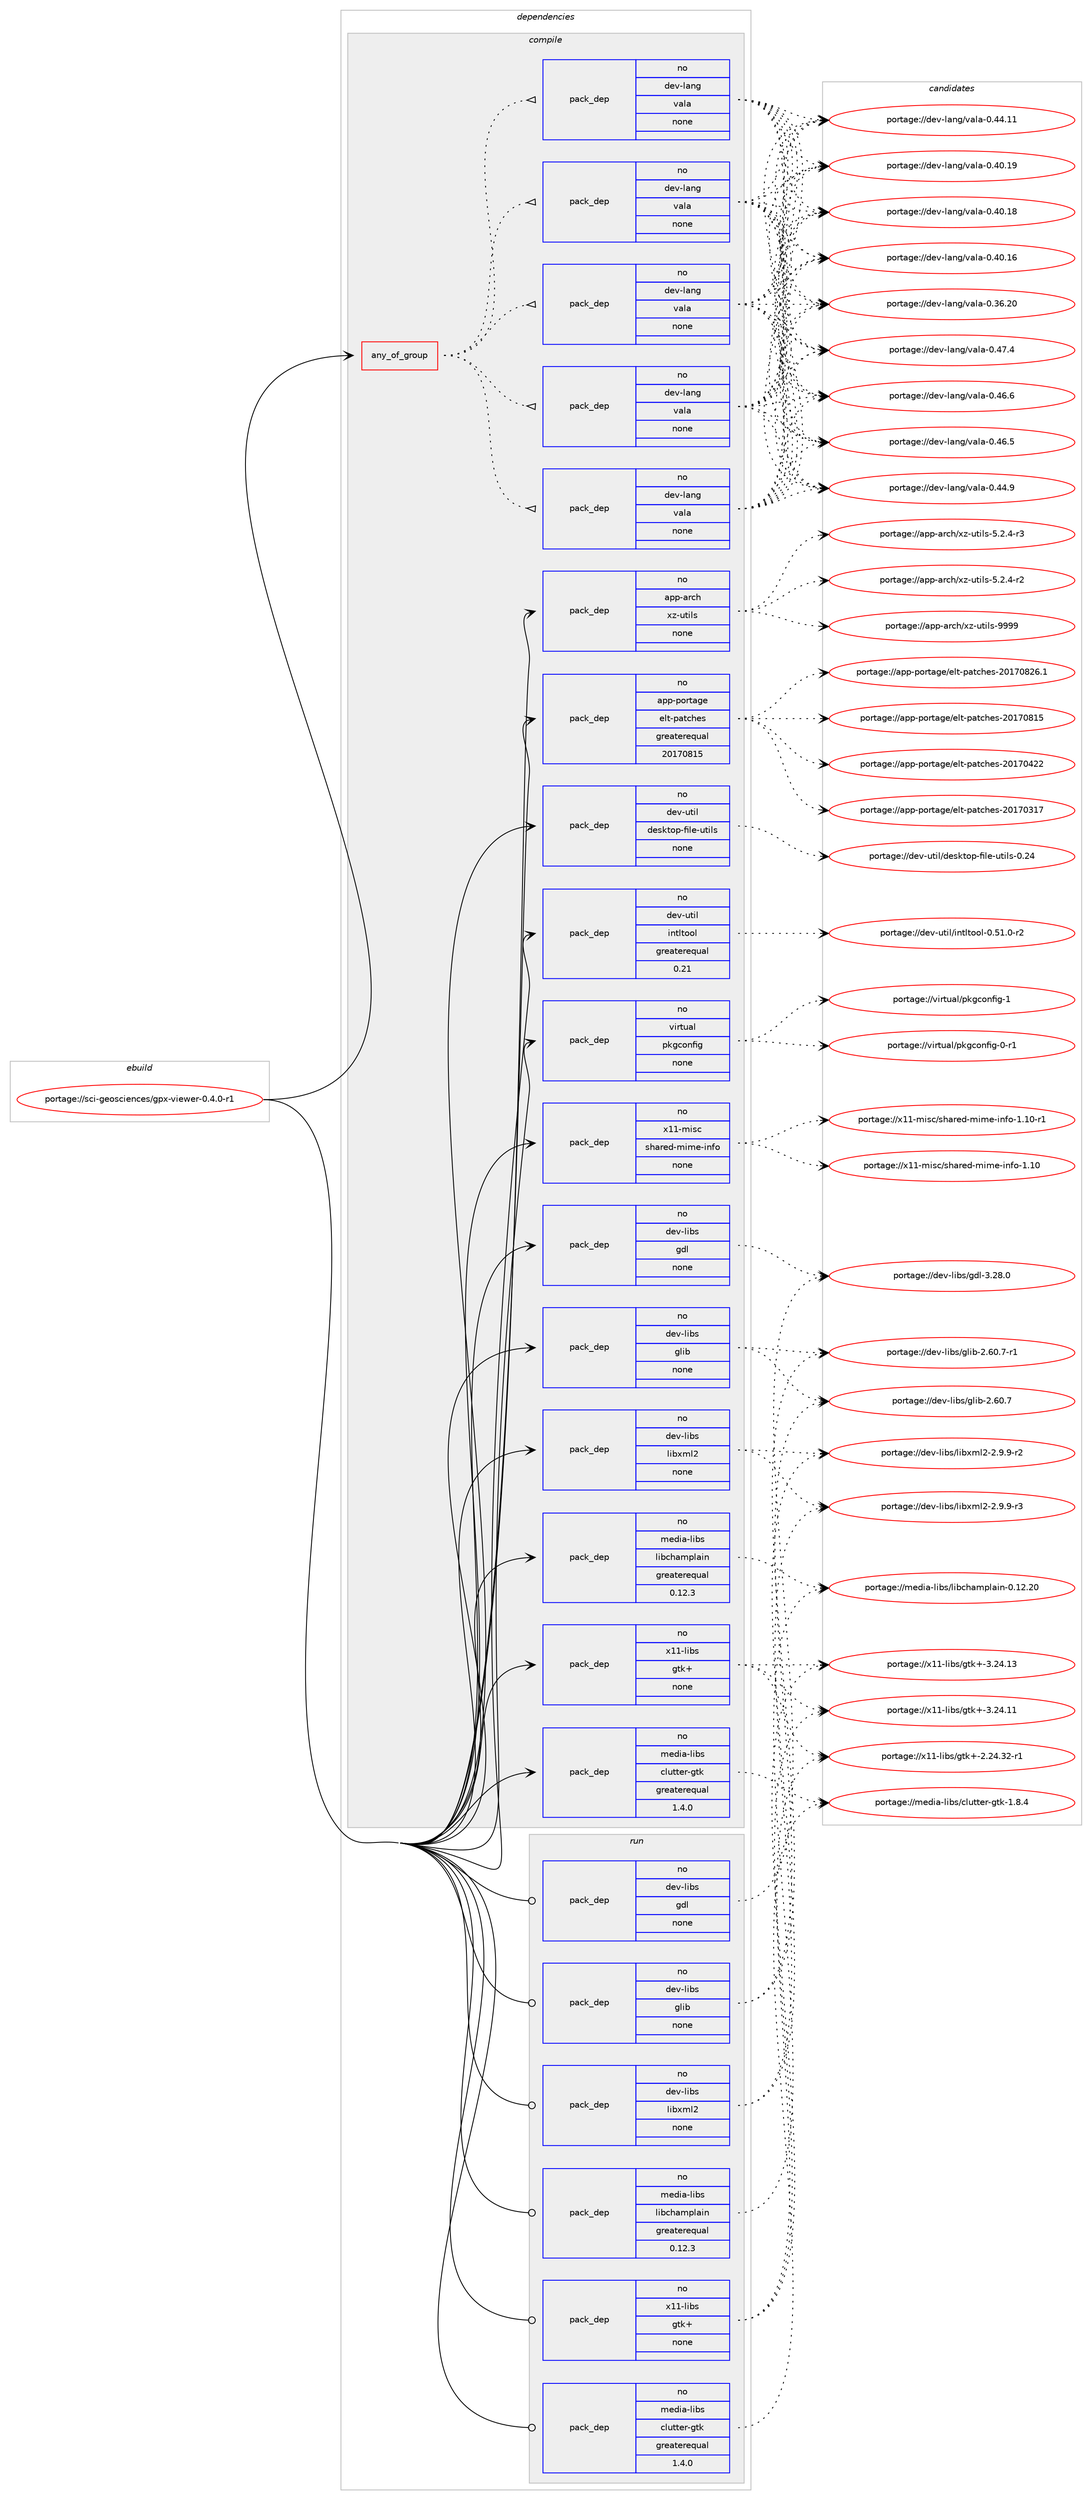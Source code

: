 digraph prolog {

# *************
# Graph options
# *************

newrank=true;
concentrate=true;
compound=true;
graph [rankdir=LR,fontname=Helvetica,fontsize=10,ranksep=1.5];#, ranksep=2.5, nodesep=0.2];
edge  [arrowhead=vee];
node  [fontname=Helvetica,fontsize=10];

# **********
# The ebuild
# **********

subgraph cluster_leftcol {
color=gray;
rank=same;
label=<<i>ebuild</i>>;
id [label="portage://sci-geosciences/gpx-viewer-0.4.0-r1", color=red, width=4, href="../sci-geosciences/gpx-viewer-0.4.0-r1.svg"];
}

# ****************
# The dependencies
# ****************

subgraph cluster_midcol {
color=gray;
label=<<i>dependencies</i>>;
subgraph cluster_compile {
fillcolor="#eeeeee";
style=filled;
label=<<i>compile</i>>;
subgraph any1513 {
dependency95522 [label=<<TABLE BORDER="0" CELLBORDER="1" CELLSPACING="0" CELLPADDING="4"><TR><TD CELLPADDING="10">any_of_group</TD></TR></TABLE>>, shape=none, color=red];subgraph pack74474 {
dependency95523 [label=<<TABLE BORDER="0" CELLBORDER="1" CELLSPACING="0" CELLPADDING="4" WIDTH="220"><TR><TD ROWSPAN="6" CELLPADDING="30">pack_dep</TD></TR><TR><TD WIDTH="110">no</TD></TR><TR><TD>dev-lang</TD></TR><TR><TD>vala</TD></TR><TR><TD>none</TD></TR><TR><TD></TD></TR></TABLE>>, shape=none, color=blue];
}
dependency95522:e -> dependency95523:w [weight=20,style="dotted",arrowhead="oinv"];
subgraph pack74475 {
dependency95524 [label=<<TABLE BORDER="0" CELLBORDER="1" CELLSPACING="0" CELLPADDING="4" WIDTH="220"><TR><TD ROWSPAN="6" CELLPADDING="30">pack_dep</TD></TR><TR><TD WIDTH="110">no</TD></TR><TR><TD>dev-lang</TD></TR><TR><TD>vala</TD></TR><TR><TD>none</TD></TR><TR><TD></TD></TR></TABLE>>, shape=none, color=blue];
}
dependency95522:e -> dependency95524:w [weight=20,style="dotted",arrowhead="oinv"];
subgraph pack74476 {
dependency95525 [label=<<TABLE BORDER="0" CELLBORDER="1" CELLSPACING="0" CELLPADDING="4" WIDTH="220"><TR><TD ROWSPAN="6" CELLPADDING="30">pack_dep</TD></TR><TR><TD WIDTH="110">no</TD></TR><TR><TD>dev-lang</TD></TR><TR><TD>vala</TD></TR><TR><TD>none</TD></TR><TR><TD></TD></TR></TABLE>>, shape=none, color=blue];
}
dependency95522:e -> dependency95525:w [weight=20,style="dotted",arrowhead="oinv"];
subgraph pack74477 {
dependency95526 [label=<<TABLE BORDER="0" CELLBORDER="1" CELLSPACING="0" CELLPADDING="4" WIDTH="220"><TR><TD ROWSPAN="6" CELLPADDING="30">pack_dep</TD></TR><TR><TD WIDTH="110">no</TD></TR><TR><TD>dev-lang</TD></TR><TR><TD>vala</TD></TR><TR><TD>none</TD></TR><TR><TD></TD></TR></TABLE>>, shape=none, color=blue];
}
dependency95522:e -> dependency95526:w [weight=20,style="dotted",arrowhead="oinv"];
subgraph pack74478 {
dependency95527 [label=<<TABLE BORDER="0" CELLBORDER="1" CELLSPACING="0" CELLPADDING="4" WIDTH="220"><TR><TD ROWSPAN="6" CELLPADDING="30">pack_dep</TD></TR><TR><TD WIDTH="110">no</TD></TR><TR><TD>dev-lang</TD></TR><TR><TD>vala</TD></TR><TR><TD>none</TD></TR><TR><TD></TD></TR></TABLE>>, shape=none, color=blue];
}
dependency95522:e -> dependency95527:w [weight=20,style="dotted",arrowhead="oinv"];
}
id:e -> dependency95522:w [weight=20,style="solid",arrowhead="vee"];
subgraph pack74479 {
dependency95528 [label=<<TABLE BORDER="0" CELLBORDER="1" CELLSPACING="0" CELLPADDING="4" WIDTH="220"><TR><TD ROWSPAN="6" CELLPADDING="30">pack_dep</TD></TR><TR><TD WIDTH="110">no</TD></TR><TR><TD>app-arch</TD></TR><TR><TD>xz-utils</TD></TR><TR><TD>none</TD></TR><TR><TD></TD></TR></TABLE>>, shape=none, color=blue];
}
id:e -> dependency95528:w [weight=20,style="solid",arrowhead="vee"];
subgraph pack74480 {
dependency95529 [label=<<TABLE BORDER="0" CELLBORDER="1" CELLSPACING="0" CELLPADDING="4" WIDTH="220"><TR><TD ROWSPAN="6" CELLPADDING="30">pack_dep</TD></TR><TR><TD WIDTH="110">no</TD></TR><TR><TD>app-portage</TD></TR><TR><TD>elt-patches</TD></TR><TR><TD>greaterequal</TD></TR><TR><TD>20170815</TD></TR></TABLE>>, shape=none, color=blue];
}
id:e -> dependency95529:w [weight=20,style="solid",arrowhead="vee"];
subgraph pack74481 {
dependency95530 [label=<<TABLE BORDER="0" CELLBORDER="1" CELLSPACING="0" CELLPADDING="4" WIDTH="220"><TR><TD ROWSPAN="6" CELLPADDING="30">pack_dep</TD></TR><TR><TD WIDTH="110">no</TD></TR><TR><TD>dev-libs</TD></TR><TR><TD>gdl</TD></TR><TR><TD>none</TD></TR><TR><TD></TD></TR></TABLE>>, shape=none, color=blue];
}
id:e -> dependency95530:w [weight=20,style="solid",arrowhead="vee"];
subgraph pack74482 {
dependency95531 [label=<<TABLE BORDER="0" CELLBORDER="1" CELLSPACING="0" CELLPADDING="4" WIDTH="220"><TR><TD ROWSPAN="6" CELLPADDING="30">pack_dep</TD></TR><TR><TD WIDTH="110">no</TD></TR><TR><TD>dev-libs</TD></TR><TR><TD>glib</TD></TR><TR><TD>none</TD></TR><TR><TD></TD></TR></TABLE>>, shape=none, color=blue];
}
id:e -> dependency95531:w [weight=20,style="solid",arrowhead="vee"];
subgraph pack74483 {
dependency95532 [label=<<TABLE BORDER="0" CELLBORDER="1" CELLSPACING="0" CELLPADDING="4" WIDTH="220"><TR><TD ROWSPAN="6" CELLPADDING="30">pack_dep</TD></TR><TR><TD WIDTH="110">no</TD></TR><TR><TD>dev-libs</TD></TR><TR><TD>libxml2</TD></TR><TR><TD>none</TD></TR><TR><TD></TD></TR></TABLE>>, shape=none, color=blue];
}
id:e -> dependency95532:w [weight=20,style="solid",arrowhead="vee"];
subgraph pack74484 {
dependency95533 [label=<<TABLE BORDER="0" CELLBORDER="1" CELLSPACING="0" CELLPADDING="4" WIDTH="220"><TR><TD ROWSPAN="6" CELLPADDING="30">pack_dep</TD></TR><TR><TD WIDTH="110">no</TD></TR><TR><TD>dev-util</TD></TR><TR><TD>desktop-file-utils</TD></TR><TR><TD>none</TD></TR><TR><TD></TD></TR></TABLE>>, shape=none, color=blue];
}
id:e -> dependency95533:w [weight=20,style="solid",arrowhead="vee"];
subgraph pack74485 {
dependency95534 [label=<<TABLE BORDER="0" CELLBORDER="1" CELLSPACING="0" CELLPADDING="4" WIDTH="220"><TR><TD ROWSPAN="6" CELLPADDING="30">pack_dep</TD></TR><TR><TD WIDTH="110">no</TD></TR><TR><TD>dev-util</TD></TR><TR><TD>intltool</TD></TR><TR><TD>greaterequal</TD></TR><TR><TD>0.21</TD></TR></TABLE>>, shape=none, color=blue];
}
id:e -> dependency95534:w [weight=20,style="solid",arrowhead="vee"];
subgraph pack74486 {
dependency95535 [label=<<TABLE BORDER="0" CELLBORDER="1" CELLSPACING="0" CELLPADDING="4" WIDTH="220"><TR><TD ROWSPAN="6" CELLPADDING="30">pack_dep</TD></TR><TR><TD WIDTH="110">no</TD></TR><TR><TD>media-libs</TD></TR><TR><TD>clutter-gtk</TD></TR><TR><TD>greaterequal</TD></TR><TR><TD>1.4.0</TD></TR></TABLE>>, shape=none, color=blue];
}
id:e -> dependency95535:w [weight=20,style="solid",arrowhead="vee"];
subgraph pack74487 {
dependency95536 [label=<<TABLE BORDER="0" CELLBORDER="1" CELLSPACING="0" CELLPADDING="4" WIDTH="220"><TR><TD ROWSPAN="6" CELLPADDING="30">pack_dep</TD></TR><TR><TD WIDTH="110">no</TD></TR><TR><TD>media-libs</TD></TR><TR><TD>libchamplain</TD></TR><TR><TD>greaterequal</TD></TR><TR><TD>0.12.3</TD></TR></TABLE>>, shape=none, color=blue];
}
id:e -> dependency95536:w [weight=20,style="solid",arrowhead="vee"];
subgraph pack74488 {
dependency95537 [label=<<TABLE BORDER="0" CELLBORDER="1" CELLSPACING="0" CELLPADDING="4" WIDTH="220"><TR><TD ROWSPAN="6" CELLPADDING="30">pack_dep</TD></TR><TR><TD WIDTH="110">no</TD></TR><TR><TD>virtual</TD></TR><TR><TD>pkgconfig</TD></TR><TR><TD>none</TD></TR><TR><TD></TD></TR></TABLE>>, shape=none, color=blue];
}
id:e -> dependency95537:w [weight=20,style="solid",arrowhead="vee"];
subgraph pack74489 {
dependency95538 [label=<<TABLE BORDER="0" CELLBORDER="1" CELLSPACING="0" CELLPADDING="4" WIDTH="220"><TR><TD ROWSPAN="6" CELLPADDING="30">pack_dep</TD></TR><TR><TD WIDTH="110">no</TD></TR><TR><TD>x11-libs</TD></TR><TR><TD>gtk+</TD></TR><TR><TD>none</TD></TR><TR><TD></TD></TR></TABLE>>, shape=none, color=blue];
}
id:e -> dependency95538:w [weight=20,style="solid",arrowhead="vee"];
subgraph pack74490 {
dependency95539 [label=<<TABLE BORDER="0" CELLBORDER="1" CELLSPACING="0" CELLPADDING="4" WIDTH="220"><TR><TD ROWSPAN="6" CELLPADDING="30">pack_dep</TD></TR><TR><TD WIDTH="110">no</TD></TR><TR><TD>x11-misc</TD></TR><TR><TD>shared-mime-info</TD></TR><TR><TD>none</TD></TR><TR><TD></TD></TR></TABLE>>, shape=none, color=blue];
}
id:e -> dependency95539:w [weight=20,style="solid",arrowhead="vee"];
}
subgraph cluster_compileandrun {
fillcolor="#eeeeee";
style=filled;
label=<<i>compile and run</i>>;
}
subgraph cluster_run {
fillcolor="#eeeeee";
style=filled;
label=<<i>run</i>>;
subgraph pack74491 {
dependency95540 [label=<<TABLE BORDER="0" CELLBORDER="1" CELLSPACING="0" CELLPADDING="4" WIDTH="220"><TR><TD ROWSPAN="6" CELLPADDING="30">pack_dep</TD></TR><TR><TD WIDTH="110">no</TD></TR><TR><TD>dev-libs</TD></TR><TR><TD>gdl</TD></TR><TR><TD>none</TD></TR><TR><TD></TD></TR></TABLE>>, shape=none, color=blue];
}
id:e -> dependency95540:w [weight=20,style="solid",arrowhead="odot"];
subgraph pack74492 {
dependency95541 [label=<<TABLE BORDER="0" CELLBORDER="1" CELLSPACING="0" CELLPADDING="4" WIDTH="220"><TR><TD ROWSPAN="6" CELLPADDING="30">pack_dep</TD></TR><TR><TD WIDTH="110">no</TD></TR><TR><TD>dev-libs</TD></TR><TR><TD>glib</TD></TR><TR><TD>none</TD></TR><TR><TD></TD></TR></TABLE>>, shape=none, color=blue];
}
id:e -> dependency95541:w [weight=20,style="solid",arrowhead="odot"];
subgraph pack74493 {
dependency95542 [label=<<TABLE BORDER="0" CELLBORDER="1" CELLSPACING="0" CELLPADDING="4" WIDTH="220"><TR><TD ROWSPAN="6" CELLPADDING="30">pack_dep</TD></TR><TR><TD WIDTH="110">no</TD></TR><TR><TD>dev-libs</TD></TR><TR><TD>libxml2</TD></TR><TR><TD>none</TD></TR><TR><TD></TD></TR></TABLE>>, shape=none, color=blue];
}
id:e -> dependency95542:w [weight=20,style="solid",arrowhead="odot"];
subgraph pack74494 {
dependency95543 [label=<<TABLE BORDER="0" CELLBORDER="1" CELLSPACING="0" CELLPADDING="4" WIDTH="220"><TR><TD ROWSPAN="6" CELLPADDING="30">pack_dep</TD></TR><TR><TD WIDTH="110">no</TD></TR><TR><TD>media-libs</TD></TR><TR><TD>clutter-gtk</TD></TR><TR><TD>greaterequal</TD></TR><TR><TD>1.4.0</TD></TR></TABLE>>, shape=none, color=blue];
}
id:e -> dependency95543:w [weight=20,style="solid",arrowhead="odot"];
subgraph pack74495 {
dependency95544 [label=<<TABLE BORDER="0" CELLBORDER="1" CELLSPACING="0" CELLPADDING="4" WIDTH="220"><TR><TD ROWSPAN="6" CELLPADDING="30">pack_dep</TD></TR><TR><TD WIDTH="110">no</TD></TR><TR><TD>media-libs</TD></TR><TR><TD>libchamplain</TD></TR><TR><TD>greaterequal</TD></TR><TR><TD>0.12.3</TD></TR></TABLE>>, shape=none, color=blue];
}
id:e -> dependency95544:w [weight=20,style="solid",arrowhead="odot"];
subgraph pack74496 {
dependency95545 [label=<<TABLE BORDER="0" CELLBORDER="1" CELLSPACING="0" CELLPADDING="4" WIDTH="220"><TR><TD ROWSPAN="6" CELLPADDING="30">pack_dep</TD></TR><TR><TD WIDTH="110">no</TD></TR><TR><TD>x11-libs</TD></TR><TR><TD>gtk+</TD></TR><TR><TD>none</TD></TR><TR><TD></TD></TR></TABLE>>, shape=none, color=blue];
}
id:e -> dependency95545:w [weight=20,style="solid",arrowhead="odot"];
}
}

# **************
# The candidates
# **************

subgraph cluster_choices {
rank=same;
color=gray;
label=<<i>candidates</i>>;

subgraph choice74474 {
color=black;
nodesep=1;
choice100101118451089711010347118971089745484652554652 [label="portage://dev-lang/vala-0.47.4", color=red, width=4,href="../dev-lang/vala-0.47.4.svg"];
choice100101118451089711010347118971089745484652544654 [label="portage://dev-lang/vala-0.46.6", color=red, width=4,href="../dev-lang/vala-0.46.6.svg"];
choice100101118451089711010347118971089745484652544653 [label="portage://dev-lang/vala-0.46.5", color=red, width=4,href="../dev-lang/vala-0.46.5.svg"];
choice100101118451089711010347118971089745484652524657 [label="portage://dev-lang/vala-0.44.9", color=red, width=4,href="../dev-lang/vala-0.44.9.svg"];
choice10010111845108971101034711897108974548465252464949 [label="portage://dev-lang/vala-0.44.11", color=red, width=4,href="../dev-lang/vala-0.44.11.svg"];
choice10010111845108971101034711897108974548465248464957 [label="portage://dev-lang/vala-0.40.19", color=red, width=4,href="../dev-lang/vala-0.40.19.svg"];
choice10010111845108971101034711897108974548465248464956 [label="portage://dev-lang/vala-0.40.18", color=red, width=4,href="../dev-lang/vala-0.40.18.svg"];
choice10010111845108971101034711897108974548465248464954 [label="portage://dev-lang/vala-0.40.16", color=red, width=4,href="../dev-lang/vala-0.40.16.svg"];
choice10010111845108971101034711897108974548465154465048 [label="portage://dev-lang/vala-0.36.20", color=red, width=4,href="../dev-lang/vala-0.36.20.svg"];
dependency95523:e -> choice100101118451089711010347118971089745484652554652:w [style=dotted,weight="100"];
dependency95523:e -> choice100101118451089711010347118971089745484652544654:w [style=dotted,weight="100"];
dependency95523:e -> choice100101118451089711010347118971089745484652544653:w [style=dotted,weight="100"];
dependency95523:e -> choice100101118451089711010347118971089745484652524657:w [style=dotted,weight="100"];
dependency95523:e -> choice10010111845108971101034711897108974548465252464949:w [style=dotted,weight="100"];
dependency95523:e -> choice10010111845108971101034711897108974548465248464957:w [style=dotted,weight="100"];
dependency95523:e -> choice10010111845108971101034711897108974548465248464956:w [style=dotted,weight="100"];
dependency95523:e -> choice10010111845108971101034711897108974548465248464954:w [style=dotted,weight="100"];
dependency95523:e -> choice10010111845108971101034711897108974548465154465048:w [style=dotted,weight="100"];
}
subgraph choice74475 {
color=black;
nodesep=1;
choice100101118451089711010347118971089745484652554652 [label="portage://dev-lang/vala-0.47.4", color=red, width=4,href="../dev-lang/vala-0.47.4.svg"];
choice100101118451089711010347118971089745484652544654 [label="portage://dev-lang/vala-0.46.6", color=red, width=4,href="../dev-lang/vala-0.46.6.svg"];
choice100101118451089711010347118971089745484652544653 [label="portage://dev-lang/vala-0.46.5", color=red, width=4,href="../dev-lang/vala-0.46.5.svg"];
choice100101118451089711010347118971089745484652524657 [label="portage://dev-lang/vala-0.44.9", color=red, width=4,href="../dev-lang/vala-0.44.9.svg"];
choice10010111845108971101034711897108974548465252464949 [label="portage://dev-lang/vala-0.44.11", color=red, width=4,href="../dev-lang/vala-0.44.11.svg"];
choice10010111845108971101034711897108974548465248464957 [label="portage://dev-lang/vala-0.40.19", color=red, width=4,href="../dev-lang/vala-0.40.19.svg"];
choice10010111845108971101034711897108974548465248464956 [label="portage://dev-lang/vala-0.40.18", color=red, width=4,href="../dev-lang/vala-0.40.18.svg"];
choice10010111845108971101034711897108974548465248464954 [label="portage://dev-lang/vala-0.40.16", color=red, width=4,href="../dev-lang/vala-0.40.16.svg"];
choice10010111845108971101034711897108974548465154465048 [label="portage://dev-lang/vala-0.36.20", color=red, width=4,href="../dev-lang/vala-0.36.20.svg"];
dependency95524:e -> choice100101118451089711010347118971089745484652554652:w [style=dotted,weight="100"];
dependency95524:e -> choice100101118451089711010347118971089745484652544654:w [style=dotted,weight="100"];
dependency95524:e -> choice100101118451089711010347118971089745484652544653:w [style=dotted,weight="100"];
dependency95524:e -> choice100101118451089711010347118971089745484652524657:w [style=dotted,weight="100"];
dependency95524:e -> choice10010111845108971101034711897108974548465252464949:w [style=dotted,weight="100"];
dependency95524:e -> choice10010111845108971101034711897108974548465248464957:w [style=dotted,weight="100"];
dependency95524:e -> choice10010111845108971101034711897108974548465248464956:w [style=dotted,weight="100"];
dependency95524:e -> choice10010111845108971101034711897108974548465248464954:w [style=dotted,weight="100"];
dependency95524:e -> choice10010111845108971101034711897108974548465154465048:w [style=dotted,weight="100"];
}
subgraph choice74476 {
color=black;
nodesep=1;
choice100101118451089711010347118971089745484652554652 [label="portage://dev-lang/vala-0.47.4", color=red, width=4,href="../dev-lang/vala-0.47.4.svg"];
choice100101118451089711010347118971089745484652544654 [label="portage://dev-lang/vala-0.46.6", color=red, width=4,href="../dev-lang/vala-0.46.6.svg"];
choice100101118451089711010347118971089745484652544653 [label="portage://dev-lang/vala-0.46.5", color=red, width=4,href="../dev-lang/vala-0.46.5.svg"];
choice100101118451089711010347118971089745484652524657 [label="portage://dev-lang/vala-0.44.9", color=red, width=4,href="../dev-lang/vala-0.44.9.svg"];
choice10010111845108971101034711897108974548465252464949 [label="portage://dev-lang/vala-0.44.11", color=red, width=4,href="../dev-lang/vala-0.44.11.svg"];
choice10010111845108971101034711897108974548465248464957 [label="portage://dev-lang/vala-0.40.19", color=red, width=4,href="../dev-lang/vala-0.40.19.svg"];
choice10010111845108971101034711897108974548465248464956 [label="portage://dev-lang/vala-0.40.18", color=red, width=4,href="../dev-lang/vala-0.40.18.svg"];
choice10010111845108971101034711897108974548465248464954 [label="portage://dev-lang/vala-0.40.16", color=red, width=4,href="../dev-lang/vala-0.40.16.svg"];
choice10010111845108971101034711897108974548465154465048 [label="portage://dev-lang/vala-0.36.20", color=red, width=4,href="../dev-lang/vala-0.36.20.svg"];
dependency95525:e -> choice100101118451089711010347118971089745484652554652:w [style=dotted,weight="100"];
dependency95525:e -> choice100101118451089711010347118971089745484652544654:w [style=dotted,weight="100"];
dependency95525:e -> choice100101118451089711010347118971089745484652544653:w [style=dotted,weight="100"];
dependency95525:e -> choice100101118451089711010347118971089745484652524657:w [style=dotted,weight="100"];
dependency95525:e -> choice10010111845108971101034711897108974548465252464949:w [style=dotted,weight="100"];
dependency95525:e -> choice10010111845108971101034711897108974548465248464957:w [style=dotted,weight="100"];
dependency95525:e -> choice10010111845108971101034711897108974548465248464956:w [style=dotted,weight="100"];
dependency95525:e -> choice10010111845108971101034711897108974548465248464954:w [style=dotted,weight="100"];
dependency95525:e -> choice10010111845108971101034711897108974548465154465048:w [style=dotted,weight="100"];
}
subgraph choice74477 {
color=black;
nodesep=1;
choice100101118451089711010347118971089745484652554652 [label="portage://dev-lang/vala-0.47.4", color=red, width=4,href="../dev-lang/vala-0.47.4.svg"];
choice100101118451089711010347118971089745484652544654 [label="portage://dev-lang/vala-0.46.6", color=red, width=4,href="../dev-lang/vala-0.46.6.svg"];
choice100101118451089711010347118971089745484652544653 [label="portage://dev-lang/vala-0.46.5", color=red, width=4,href="../dev-lang/vala-0.46.5.svg"];
choice100101118451089711010347118971089745484652524657 [label="portage://dev-lang/vala-0.44.9", color=red, width=4,href="../dev-lang/vala-0.44.9.svg"];
choice10010111845108971101034711897108974548465252464949 [label="portage://dev-lang/vala-0.44.11", color=red, width=4,href="../dev-lang/vala-0.44.11.svg"];
choice10010111845108971101034711897108974548465248464957 [label="portage://dev-lang/vala-0.40.19", color=red, width=4,href="../dev-lang/vala-0.40.19.svg"];
choice10010111845108971101034711897108974548465248464956 [label="portage://dev-lang/vala-0.40.18", color=red, width=4,href="../dev-lang/vala-0.40.18.svg"];
choice10010111845108971101034711897108974548465248464954 [label="portage://dev-lang/vala-0.40.16", color=red, width=4,href="../dev-lang/vala-0.40.16.svg"];
choice10010111845108971101034711897108974548465154465048 [label="portage://dev-lang/vala-0.36.20", color=red, width=4,href="../dev-lang/vala-0.36.20.svg"];
dependency95526:e -> choice100101118451089711010347118971089745484652554652:w [style=dotted,weight="100"];
dependency95526:e -> choice100101118451089711010347118971089745484652544654:w [style=dotted,weight="100"];
dependency95526:e -> choice100101118451089711010347118971089745484652544653:w [style=dotted,weight="100"];
dependency95526:e -> choice100101118451089711010347118971089745484652524657:w [style=dotted,weight="100"];
dependency95526:e -> choice10010111845108971101034711897108974548465252464949:w [style=dotted,weight="100"];
dependency95526:e -> choice10010111845108971101034711897108974548465248464957:w [style=dotted,weight="100"];
dependency95526:e -> choice10010111845108971101034711897108974548465248464956:w [style=dotted,weight="100"];
dependency95526:e -> choice10010111845108971101034711897108974548465248464954:w [style=dotted,weight="100"];
dependency95526:e -> choice10010111845108971101034711897108974548465154465048:w [style=dotted,weight="100"];
}
subgraph choice74478 {
color=black;
nodesep=1;
choice100101118451089711010347118971089745484652554652 [label="portage://dev-lang/vala-0.47.4", color=red, width=4,href="../dev-lang/vala-0.47.4.svg"];
choice100101118451089711010347118971089745484652544654 [label="portage://dev-lang/vala-0.46.6", color=red, width=4,href="../dev-lang/vala-0.46.6.svg"];
choice100101118451089711010347118971089745484652544653 [label="portage://dev-lang/vala-0.46.5", color=red, width=4,href="../dev-lang/vala-0.46.5.svg"];
choice100101118451089711010347118971089745484652524657 [label="portage://dev-lang/vala-0.44.9", color=red, width=4,href="../dev-lang/vala-0.44.9.svg"];
choice10010111845108971101034711897108974548465252464949 [label="portage://dev-lang/vala-0.44.11", color=red, width=4,href="../dev-lang/vala-0.44.11.svg"];
choice10010111845108971101034711897108974548465248464957 [label="portage://dev-lang/vala-0.40.19", color=red, width=4,href="../dev-lang/vala-0.40.19.svg"];
choice10010111845108971101034711897108974548465248464956 [label="portage://dev-lang/vala-0.40.18", color=red, width=4,href="../dev-lang/vala-0.40.18.svg"];
choice10010111845108971101034711897108974548465248464954 [label="portage://dev-lang/vala-0.40.16", color=red, width=4,href="../dev-lang/vala-0.40.16.svg"];
choice10010111845108971101034711897108974548465154465048 [label="portage://dev-lang/vala-0.36.20", color=red, width=4,href="../dev-lang/vala-0.36.20.svg"];
dependency95527:e -> choice100101118451089711010347118971089745484652554652:w [style=dotted,weight="100"];
dependency95527:e -> choice100101118451089711010347118971089745484652544654:w [style=dotted,weight="100"];
dependency95527:e -> choice100101118451089711010347118971089745484652544653:w [style=dotted,weight="100"];
dependency95527:e -> choice100101118451089711010347118971089745484652524657:w [style=dotted,weight="100"];
dependency95527:e -> choice10010111845108971101034711897108974548465252464949:w [style=dotted,weight="100"];
dependency95527:e -> choice10010111845108971101034711897108974548465248464957:w [style=dotted,weight="100"];
dependency95527:e -> choice10010111845108971101034711897108974548465248464956:w [style=dotted,weight="100"];
dependency95527:e -> choice10010111845108971101034711897108974548465248464954:w [style=dotted,weight="100"];
dependency95527:e -> choice10010111845108971101034711897108974548465154465048:w [style=dotted,weight="100"];
}
subgraph choice74479 {
color=black;
nodesep=1;
choice9711211245971149910447120122451171161051081154557575757 [label="portage://app-arch/xz-utils-9999", color=red, width=4,href="../app-arch/xz-utils-9999.svg"];
choice9711211245971149910447120122451171161051081154553465046524511451 [label="portage://app-arch/xz-utils-5.2.4-r3", color=red, width=4,href="../app-arch/xz-utils-5.2.4-r3.svg"];
choice9711211245971149910447120122451171161051081154553465046524511450 [label="portage://app-arch/xz-utils-5.2.4-r2", color=red, width=4,href="../app-arch/xz-utils-5.2.4-r2.svg"];
dependency95528:e -> choice9711211245971149910447120122451171161051081154557575757:w [style=dotted,weight="100"];
dependency95528:e -> choice9711211245971149910447120122451171161051081154553465046524511451:w [style=dotted,weight="100"];
dependency95528:e -> choice9711211245971149910447120122451171161051081154553465046524511450:w [style=dotted,weight="100"];
}
subgraph choice74480 {
color=black;
nodesep=1;
choice971121124511211111411697103101471011081164511297116991041011154550484955485650544649 [label="portage://app-portage/elt-patches-20170826.1", color=red, width=4,href="../app-portage/elt-patches-20170826.1.svg"];
choice97112112451121111141169710310147101108116451129711699104101115455048495548564953 [label="portage://app-portage/elt-patches-20170815", color=red, width=4,href="../app-portage/elt-patches-20170815.svg"];
choice97112112451121111141169710310147101108116451129711699104101115455048495548525050 [label="portage://app-portage/elt-patches-20170422", color=red, width=4,href="../app-portage/elt-patches-20170422.svg"];
choice97112112451121111141169710310147101108116451129711699104101115455048495548514955 [label="portage://app-portage/elt-patches-20170317", color=red, width=4,href="../app-portage/elt-patches-20170317.svg"];
dependency95529:e -> choice971121124511211111411697103101471011081164511297116991041011154550484955485650544649:w [style=dotted,weight="100"];
dependency95529:e -> choice97112112451121111141169710310147101108116451129711699104101115455048495548564953:w [style=dotted,weight="100"];
dependency95529:e -> choice97112112451121111141169710310147101108116451129711699104101115455048495548525050:w [style=dotted,weight="100"];
dependency95529:e -> choice97112112451121111141169710310147101108116451129711699104101115455048495548514955:w [style=dotted,weight="100"];
}
subgraph choice74481 {
color=black;
nodesep=1;
choice10010111845108105981154710310010845514650564648 [label="portage://dev-libs/gdl-3.28.0", color=red, width=4,href="../dev-libs/gdl-3.28.0.svg"];
dependency95530:e -> choice10010111845108105981154710310010845514650564648:w [style=dotted,weight="100"];
}
subgraph choice74482 {
color=black;
nodesep=1;
choice10010111845108105981154710310810598455046544846554511449 [label="portage://dev-libs/glib-2.60.7-r1", color=red, width=4,href="../dev-libs/glib-2.60.7-r1.svg"];
choice1001011184510810598115471031081059845504654484655 [label="portage://dev-libs/glib-2.60.7", color=red, width=4,href="../dev-libs/glib-2.60.7.svg"];
dependency95531:e -> choice10010111845108105981154710310810598455046544846554511449:w [style=dotted,weight="100"];
dependency95531:e -> choice1001011184510810598115471031081059845504654484655:w [style=dotted,weight="100"];
}
subgraph choice74483 {
color=black;
nodesep=1;
choice10010111845108105981154710810598120109108504550465746574511451 [label="portage://dev-libs/libxml2-2.9.9-r3", color=red, width=4,href="../dev-libs/libxml2-2.9.9-r3.svg"];
choice10010111845108105981154710810598120109108504550465746574511450 [label="portage://dev-libs/libxml2-2.9.9-r2", color=red, width=4,href="../dev-libs/libxml2-2.9.9-r2.svg"];
dependency95532:e -> choice10010111845108105981154710810598120109108504550465746574511451:w [style=dotted,weight="100"];
dependency95532:e -> choice10010111845108105981154710810598120109108504550465746574511450:w [style=dotted,weight="100"];
}
subgraph choice74484 {
color=black;
nodesep=1;
choice100101118451171161051084710010111510711611111245102105108101451171161051081154548465052 [label="portage://dev-util/desktop-file-utils-0.24", color=red, width=4,href="../dev-util/desktop-file-utils-0.24.svg"];
dependency95533:e -> choice100101118451171161051084710010111510711611111245102105108101451171161051081154548465052:w [style=dotted,weight="100"];
}
subgraph choice74485 {
color=black;
nodesep=1;
choice1001011184511711610510847105110116108116111111108454846534946484511450 [label="portage://dev-util/intltool-0.51.0-r2", color=red, width=4,href="../dev-util/intltool-0.51.0-r2.svg"];
dependency95534:e -> choice1001011184511711610510847105110116108116111111108454846534946484511450:w [style=dotted,weight="100"];
}
subgraph choice74486 {
color=black;
nodesep=1;
choice109101100105974510810598115479910811711611610111445103116107454946564652 [label="portage://media-libs/clutter-gtk-1.8.4", color=red, width=4,href="../media-libs/clutter-gtk-1.8.4.svg"];
dependency95535:e -> choice109101100105974510810598115479910811711611610111445103116107454946564652:w [style=dotted,weight="100"];
}
subgraph choice74487 {
color=black;
nodesep=1;
choice10910110010597451081059811547108105989910497109112108971051104548464950465048 [label="portage://media-libs/libchamplain-0.12.20", color=red, width=4,href="../media-libs/libchamplain-0.12.20.svg"];
dependency95536:e -> choice10910110010597451081059811547108105989910497109112108971051104548464950465048:w [style=dotted,weight="100"];
}
subgraph choice74488 {
color=black;
nodesep=1;
choice1181051141161179710847112107103991111101021051034549 [label="portage://virtual/pkgconfig-1", color=red, width=4,href="../virtual/pkgconfig-1.svg"];
choice11810511411611797108471121071039911111010210510345484511449 [label="portage://virtual/pkgconfig-0-r1", color=red, width=4,href="../virtual/pkgconfig-0-r1.svg"];
dependency95537:e -> choice1181051141161179710847112107103991111101021051034549:w [style=dotted,weight="100"];
dependency95537:e -> choice11810511411611797108471121071039911111010210510345484511449:w [style=dotted,weight="100"];
}
subgraph choice74489 {
color=black;
nodesep=1;
choice1204949451081059811547103116107434551465052464951 [label="portage://x11-libs/gtk+-3.24.13", color=red, width=4,href="../x11-libs/gtk+-3.24.13.svg"];
choice1204949451081059811547103116107434551465052464949 [label="portage://x11-libs/gtk+-3.24.11", color=red, width=4,href="../x11-libs/gtk+-3.24.11.svg"];
choice12049494510810598115471031161074345504650524651504511449 [label="portage://x11-libs/gtk+-2.24.32-r1", color=red, width=4,href="../x11-libs/gtk+-2.24.32-r1.svg"];
dependency95538:e -> choice1204949451081059811547103116107434551465052464951:w [style=dotted,weight="100"];
dependency95538:e -> choice1204949451081059811547103116107434551465052464949:w [style=dotted,weight="100"];
dependency95538:e -> choice12049494510810598115471031161074345504650524651504511449:w [style=dotted,weight="100"];
}
subgraph choice74490 {
color=black;
nodesep=1;
choice120494945109105115994711510497114101100451091051091014510511010211145494649484511449 [label="portage://x11-misc/shared-mime-info-1.10-r1", color=red, width=4,href="../x11-misc/shared-mime-info-1.10-r1.svg"];
choice12049494510910511599471151049711410110045109105109101451051101021114549464948 [label="portage://x11-misc/shared-mime-info-1.10", color=red, width=4,href="../x11-misc/shared-mime-info-1.10.svg"];
dependency95539:e -> choice120494945109105115994711510497114101100451091051091014510511010211145494649484511449:w [style=dotted,weight="100"];
dependency95539:e -> choice12049494510910511599471151049711410110045109105109101451051101021114549464948:w [style=dotted,weight="100"];
}
subgraph choice74491 {
color=black;
nodesep=1;
choice10010111845108105981154710310010845514650564648 [label="portage://dev-libs/gdl-3.28.0", color=red, width=4,href="../dev-libs/gdl-3.28.0.svg"];
dependency95540:e -> choice10010111845108105981154710310010845514650564648:w [style=dotted,weight="100"];
}
subgraph choice74492 {
color=black;
nodesep=1;
choice10010111845108105981154710310810598455046544846554511449 [label="portage://dev-libs/glib-2.60.7-r1", color=red, width=4,href="../dev-libs/glib-2.60.7-r1.svg"];
choice1001011184510810598115471031081059845504654484655 [label="portage://dev-libs/glib-2.60.7", color=red, width=4,href="../dev-libs/glib-2.60.7.svg"];
dependency95541:e -> choice10010111845108105981154710310810598455046544846554511449:w [style=dotted,weight="100"];
dependency95541:e -> choice1001011184510810598115471031081059845504654484655:w [style=dotted,weight="100"];
}
subgraph choice74493 {
color=black;
nodesep=1;
choice10010111845108105981154710810598120109108504550465746574511451 [label="portage://dev-libs/libxml2-2.9.9-r3", color=red, width=4,href="../dev-libs/libxml2-2.9.9-r3.svg"];
choice10010111845108105981154710810598120109108504550465746574511450 [label="portage://dev-libs/libxml2-2.9.9-r2", color=red, width=4,href="../dev-libs/libxml2-2.9.9-r2.svg"];
dependency95542:e -> choice10010111845108105981154710810598120109108504550465746574511451:w [style=dotted,weight="100"];
dependency95542:e -> choice10010111845108105981154710810598120109108504550465746574511450:w [style=dotted,weight="100"];
}
subgraph choice74494 {
color=black;
nodesep=1;
choice109101100105974510810598115479910811711611610111445103116107454946564652 [label="portage://media-libs/clutter-gtk-1.8.4", color=red, width=4,href="../media-libs/clutter-gtk-1.8.4.svg"];
dependency95543:e -> choice109101100105974510810598115479910811711611610111445103116107454946564652:w [style=dotted,weight="100"];
}
subgraph choice74495 {
color=black;
nodesep=1;
choice10910110010597451081059811547108105989910497109112108971051104548464950465048 [label="portage://media-libs/libchamplain-0.12.20", color=red, width=4,href="../media-libs/libchamplain-0.12.20.svg"];
dependency95544:e -> choice10910110010597451081059811547108105989910497109112108971051104548464950465048:w [style=dotted,weight="100"];
}
subgraph choice74496 {
color=black;
nodesep=1;
choice1204949451081059811547103116107434551465052464951 [label="portage://x11-libs/gtk+-3.24.13", color=red, width=4,href="../x11-libs/gtk+-3.24.13.svg"];
choice1204949451081059811547103116107434551465052464949 [label="portage://x11-libs/gtk+-3.24.11", color=red, width=4,href="../x11-libs/gtk+-3.24.11.svg"];
choice12049494510810598115471031161074345504650524651504511449 [label="portage://x11-libs/gtk+-2.24.32-r1", color=red, width=4,href="../x11-libs/gtk+-2.24.32-r1.svg"];
dependency95545:e -> choice1204949451081059811547103116107434551465052464951:w [style=dotted,weight="100"];
dependency95545:e -> choice1204949451081059811547103116107434551465052464949:w [style=dotted,weight="100"];
dependency95545:e -> choice12049494510810598115471031161074345504650524651504511449:w [style=dotted,weight="100"];
}
}

}
